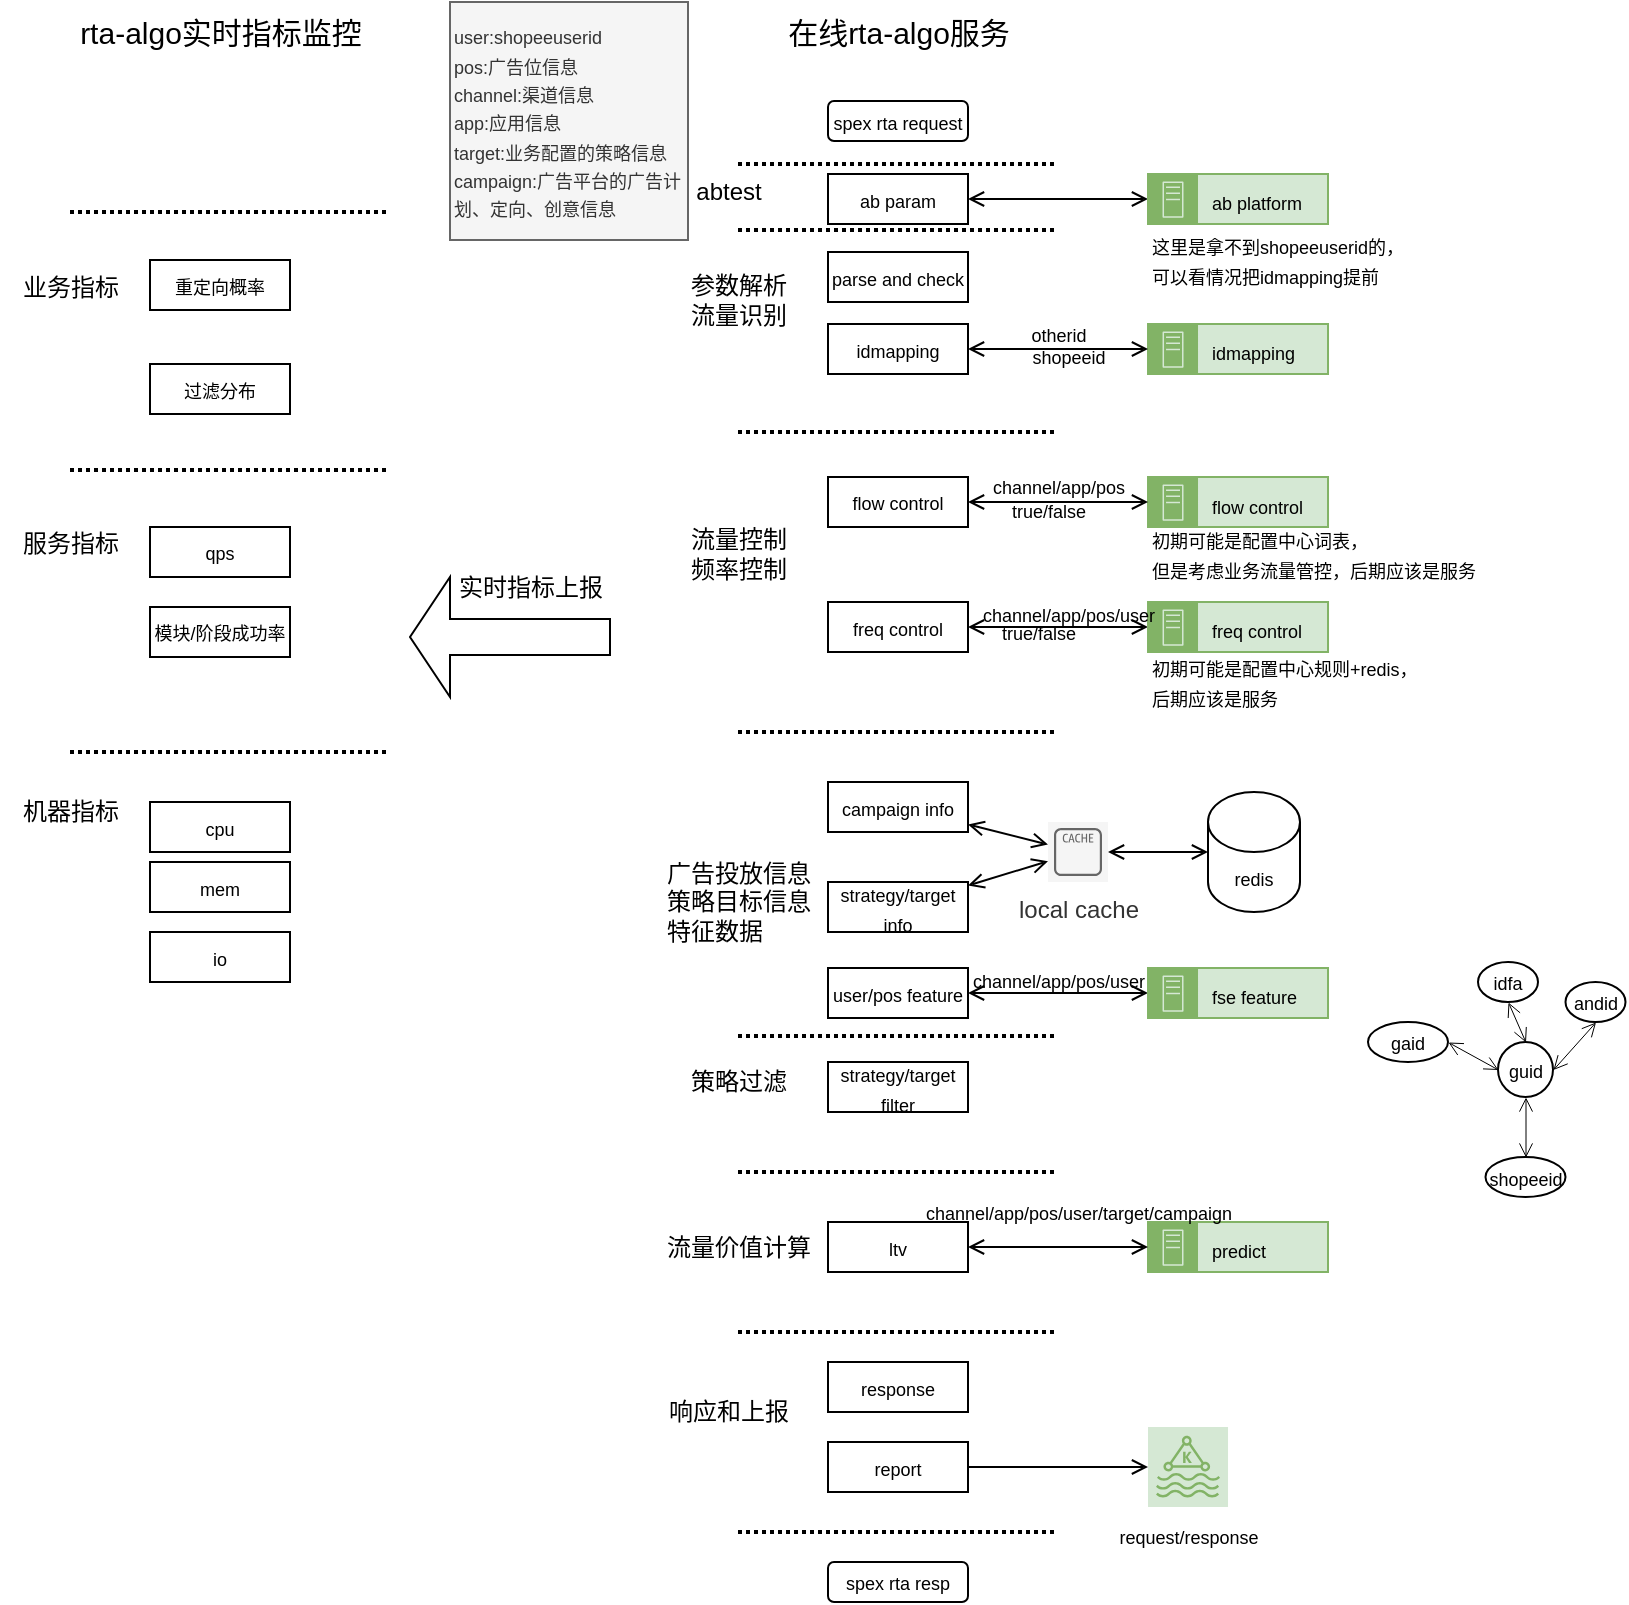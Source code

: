 <mxfile version="23.1.6" type="github">
  <diagram name="第 1 页" id="nAncEn3cn5dL7b8fd57-">
    <mxGraphModel dx="1544" dy="465" grid="1" gridSize="10" guides="1" tooltips="1" connect="1" arrows="1" fold="1" page="1" pageScale="1" pageWidth="827" pageHeight="1169" math="0" shadow="0">
      <root>
        <mxCell id="0" />
        <mxCell id="1" parent="0" />
        <mxCell id="hwtWaQBpe-JL-oWfqUzf-78" value="&lt;font style=&quot;font-size: 15px;&quot;&gt;rta-algo实时指标监控&lt;/font&gt;" style="text;html=1;align=center;verticalAlign=middle;resizable=0;points=[];autosize=1;strokeColor=none;fillColor=none;" vertex="1" parent="1">
          <mxGeometry x="25" y="20" width="160" height="30" as="geometry" />
        </mxCell>
        <mxCell id="hwtWaQBpe-JL-oWfqUzf-1" value="&lt;font style=&quot;font-size: 9px;&quot;&gt;spex rta request&lt;/font&gt;" style="rounded=1;whiteSpace=wrap;html=1;" vertex="1" parent="1">
          <mxGeometry x="409" y="69.5" width="70" height="20" as="geometry" />
        </mxCell>
        <mxCell id="hwtWaQBpe-JL-oWfqUzf-4" value="" style="line;strokeWidth=2;html=1;dashed=1;dashPattern=1 1;" vertex="1" parent="1">
          <mxGeometry x="364" y="129" width="160" height="10" as="geometry" />
        </mxCell>
        <mxCell id="hwtWaQBpe-JL-oWfqUzf-5" value="&lt;font style=&quot;font-size: 9px;&quot;&gt;parse and check&lt;/font&gt;" style="rounded=0;whiteSpace=wrap;html=1;" vertex="1" parent="1">
          <mxGeometry x="409" y="145" width="70" height="25" as="geometry" />
        </mxCell>
        <mxCell id="hwtWaQBpe-JL-oWfqUzf-6" value="参数解析&lt;br&gt;流量识别" style="text;html=1;align=center;verticalAlign=middle;resizable=0;points=[];autosize=1;strokeColor=none;fillColor=none;" vertex="1" parent="1">
          <mxGeometry x="329" y="149" width="70" height="40" as="geometry" />
        </mxCell>
        <mxCell id="hwtWaQBpe-JL-oWfqUzf-7" value="&lt;font style=&quot;font-size: 9px;&quot;&gt;idmapping&lt;/font&gt;" style="rounded=0;whiteSpace=wrap;html=1;" vertex="1" parent="1">
          <mxGeometry x="409" y="181" width="70" height="25" as="geometry" />
        </mxCell>
        <mxCell id="hwtWaQBpe-JL-oWfqUzf-19" value="" style="group" vertex="1" connectable="0" parent="1">
          <mxGeometry x="679" y="500" width="128.75" height="117.5" as="geometry" />
        </mxCell>
        <mxCell id="hwtWaQBpe-JL-oWfqUzf-8" value="&lt;font style=&quot;font-size: 9px;&quot;&gt;guid&lt;/font&gt;" style="ellipse;whiteSpace=wrap;html=1;aspect=fixed;" vertex="1" parent="hwtWaQBpe-JL-oWfqUzf-19">
          <mxGeometry x="65" y="40" width="27.5" height="27.5" as="geometry" />
        </mxCell>
        <mxCell id="hwtWaQBpe-JL-oWfqUzf-15" style="rounded=0;orthogonalLoop=1;jettySize=auto;html=1;exitX=0.5;exitY=1;exitDx=0;exitDy=0;entryX=0.5;entryY=0;entryDx=0;entryDy=0;startArrow=open;startFill=0;endArrow=open;endFill=0;strokeWidth=0.5;" edge="1" parent="hwtWaQBpe-JL-oWfqUzf-19" source="hwtWaQBpe-JL-oWfqUzf-9" target="hwtWaQBpe-JL-oWfqUzf-8">
          <mxGeometry relative="1" as="geometry" />
        </mxCell>
        <mxCell id="hwtWaQBpe-JL-oWfqUzf-9" value="&lt;font style=&quot;font-size: 9px;&quot;&gt;idfa&lt;/font&gt;" style="ellipse;whiteSpace=wrap;html=1;" vertex="1" parent="hwtWaQBpe-JL-oWfqUzf-19">
          <mxGeometry x="55" width="30" height="20" as="geometry" />
        </mxCell>
        <mxCell id="hwtWaQBpe-JL-oWfqUzf-14" style="rounded=0;orthogonalLoop=1;jettySize=auto;html=1;exitX=1;exitY=0.5;exitDx=0;exitDy=0;entryX=0;entryY=0.5;entryDx=0;entryDy=0;startArrow=open;startFill=0;endArrow=open;endFill=0;strokeWidth=0.5;" edge="1" parent="hwtWaQBpe-JL-oWfqUzf-19" source="hwtWaQBpe-JL-oWfqUzf-10" target="hwtWaQBpe-JL-oWfqUzf-8">
          <mxGeometry relative="1" as="geometry" />
        </mxCell>
        <mxCell id="hwtWaQBpe-JL-oWfqUzf-10" value="&lt;font style=&quot;font-size: 9px;&quot;&gt;gaid&lt;/font&gt;" style="ellipse;whiteSpace=wrap;html=1;" vertex="1" parent="hwtWaQBpe-JL-oWfqUzf-19">
          <mxGeometry y="30" width="40" height="20" as="geometry" />
        </mxCell>
        <mxCell id="hwtWaQBpe-JL-oWfqUzf-16" style="rounded=0;orthogonalLoop=1;jettySize=auto;html=1;exitX=0.5;exitY=1;exitDx=0;exitDy=0;entryX=1;entryY=0.5;entryDx=0;entryDy=0;startArrow=open;startFill=0;endArrow=open;endFill=0;strokeWidth=0.5;" edge="1" parent="hwtWaQBpe-JL-oWfqUzf-19" source="hwtWaQBpe-JL-oWfqUzf-12" target="hwtWaQBpe-JL-oWfqUzf-8">
          <mxGeometry relative="1" as="geometry" />
        </mxCell>
        <mxCell id="hwtWaQBpe-JL-oWfqUzf-12" value="&lt;font style=&quot;font-size: 9px;&quot;&gt;andid&lt;/font&gt;" style="ellipse;whiteSpace=wrap;html=1;" vertex="1" parent="hwtWaQBpe-JL-oWfqUzf-19">
          <mxGeometry x="98.75" y="10" width="30" height="20" as="geometry" />
        </mxCell>
        <mxCell id="hwtWaQBpe-JL-oWfqUzf-13" value="&lt;font style=&quot;font-size: 9px;&quot;&gt;shopeeid&lt;/font&gt;" style="ellipse;whiteSpace=wrap;html=1;" vertex="1" parent="hwtWaQBpe-JL-oWfqUzf-19">
          <mxGeometry x="58.75" y="97.5" width="40" height="20" as="geometry" />
        </mxCell>
        <mxCell id="hwtWaQBpe-JL-oWfqUzf-18" style="edgeStyle=orthogonalEdgeStyle;rounded=0;orthogonalLoop=1;jettySize=auto;html=1;exitX=0.5;exitY=1;exitDx=0;exitDy=0;entryX=0.5;entryY=0;entryDx=0;entryDy=0;startArrow=open;startFill=0;endArrow=open;endFill=0;strokeWidth=0.5;" edge="1" parent="hwtWaQBpe-JL-oWfqUzf-19" source="hwtWaQBpe-JL-oWfqUzf-8" target="hwtWaQBpe-JL-oWfqUzf-13">
          <mxGeometry relative="1" as="geometry" />
        </mxCell>
        <mxCell id="hwtWaQBpe-JL-oWfqUzf-20" value="&lt;font style=&quot;font-size: 9px;&quot;&gt;idmapping&lt;/font&gt;" style="points=[[0,0],[0.25,0],[0.5,0],[0.75,0],[1,0],[1,0.25],[1,0.5],[1,0.75],[1,1],[0.75,1],[0.5,1],[0.25,1],[0,1],[0,0.75],[0,0.5],[0,0.25]];outlineConnect=0;html=1;whiteSpace=wrap;fontSize=12;fontStyle=0;container=1;pointerEvents=0;collapsible=0;recursiveResize=0;shape=mxgraph.aws4.group;grIcon=mxgraph.aws4.group_on_premise;strokeColor=#82b366;fillColor=#d5e8d4;verticalAlign=top;align=left;spacingLeft=30;dashed=0;" vertex="1" parent="1">
          <mxGeometry x="569.01" y="181" width="90" height="25" as="geometry" />
        </mxCell>
        <mxCell id="hwtWaQBpe-JL-oWfqUzf-21" style="edgeStyle=orthogonalEdgeStyle;rounded=0;orthogonalLoop=1;jettySize=auto;html=1;exitX=1;exitY=0.5;exitDx=0;exitDy=0;entryX=0;entryY=0.5;entryDx=0;entryDy=0;startArrow=open;startFill=0;endArrow=open;endFill=0;" edge="1" parent="1" source="hwtWaQBpe-JL-oWfqUzf-7" target="hwtWaQBpe-JL-oWfqUzf-20">
          <mxGeometry relative="1" as="geometry" />
        </mxCell>
        <mxCell id="hwtWaQBpe-JL-oWfqUzf-23" value="&lt;font style=&quot;font-size: 9px;&quot;&gt;otherid&lt;/font&gt;" style="text;html=1;align=center;verticalAlign=middle;resizable=0;points=[];autosize=1;strokeColor=none;fillColor=none;" vertex="1" parent="1">
          <mxGeometry x="499" y="171" width="50" height="30" as="geometry" />
        </mxCell>
        <mxCell id="hwtWaQBpe-JL-oWfqUzf-24" value="&lt;font style=&quot;font-size: 9px;&quot;&gt;shopeeid&lt;/font&gt;" style="text;html=1;align=center;verticalAlign=middle;resizable=0;points=[];autosize=1;strokeColor=none;fillColor=none;" vertex="1" parent="1">
          <mxGeometry x="499" y="182" width="60" height="30" as="geometry" />
        </mxCell>
        <mxCell id="hwtWaQBpe-JL-oWfqUzf-25" value="" style="line;strokeWidth=2;html=1;dashed=1;dashPattern=1 1;" vertex="1" parent="1">
          <mxGeometry x="364" y="230" width="160" height="10" as="geometry" />
        </mxCell>
        <mxCell id="hwtWaQBpe-JL-oWfqUzf-26" value="&lt;div&gt;&lt;font style=&quot;font-size: 9px;&quot;&gt;flow control&lt;/font&gt;&lt;/div&gt;" style="rounded=0;whiteSpace=wrap;html=1;" vertex="1" parent="1">
          <mxGeometry x="409" y="257.5" width="70" height="25" as="geometry" />
        </mxCell>
        <mxCell id="hwtWaQBpe-JL-oWfqUzf-27" value="流量控制&lt;br&gt;频率控制" style="text;html=1;align=center;verticalAlign=middle;resizable=0;points=[];autosize=1;strokeColor=none;fillColor=none;" vertex="1" parent="1">
          <mxGeometry x="329" y="276" width="70" height="40" as="geometry" />
        </mxCell>
        <mxCell id="hwtWaQBpe-JL-oWfqUzf-28" value="&lt;font style=&quot;font-size: 9px;&quot;&gt;flow control&lt;/font&gt;" style="points=[[0,0],[0.25,0],[0.5,0],[0.75,0],[1,0],[1,0.25],[1,0.5],[1,0.75],[1,1],[0.75,1],[0.5,1],[0.25,1],[0,1],[0,0.75],[0,0.5],[0,0.25]];outlineConnect=0;html=1;whiteSpace=wrap;fontSize=12;fontStyle=0;container=1;pointerEvents=0;collapsible=0;recursiveResize=0;shape=mxgraph.aws4.group;grIcon=mxgraph.aws4.group_on_premise;strokeColor=#82b366;fillColor=#d5e8d4;verticalAlign=top;align=left;spacingLeft=30;dashed=0;" vertex="1" parent="1">
          <mxGeometry x="569.01" y="257.5" width="90" height="25" as="geometry" />
        </mxCell>
        <mxCell id="hwtWaQBpe-JL-oWfqUzf-29" style="edgeStyle=orthogonalEdgeStyle;rounded=0;orthogonalLoop=1;jettySize=auto;html=1;exitX=1;exitY=0.5;exitDx=0;exitDy=0;entryX=0;entryY=0.5;entryDx=0;entryDy=0;startArrow=open;startFill=0;endArrow=open;endFill=0;" edge="1" parent="1" source="hwtWaQBpe-JL-oWfqUzf-26" target="hwtWaQBpe-JL-oWfqUzf-28">
          <mxGeometry relative="1" as="geometry" />
        </mxCell>
        <mxCell id="hwtWaQBpe-JL-oWfqUzf-30" value="&lt;font style=&quot;font-size: 9px;&quot;&gt;true/false&lt;/font&gt;" style="text;html=1;align=center;verticalAlign=middle;resizable=0;points=[];autosize=1;strokeColor=none;fillColor=none;" vertex="1" parent="1">
          <mxGeometry x="489" y="259" width="60" height="30" as="geometry" />
        </mxCell>
        <mxCell id="hwtWaQBpe-JL-oWfqUzf-32" value="&lt;font style=&quot;font-size: 9px;&quot;&gt;channel/app/pos&lt;/font&gt;" style="text;html=1;align=center;verticalAlign=middle;resizable=0;points=[];autosize=1;strokeColor=none;fillColor=none;" vertex="1" parent="1">
          <mxGeometry x="479" y="247" width="90" height="30" as="geometry" />
        </mxCell>
        <mxCell id="hwtWaQBpe-JL-oWfqUzf-36" style="edgeStyle=orthogonalEdgeStyle;rounded=0;orthogonalLoop=1;jettySize=auto;html=1;exitX=1;exitY=0.5;exitDx=0;exitDy=0;startArrow=open;startFill=0;endArrow=open;endFill=0;" edge="1" parent="1" source="hwtWaQBpe-JL-oWfqUzf-33">
          <mxGeometry relative="1" as="geometry">
            <mxPoint x="569" y="332.5" as="targetPoint" />
          </mxGeometry>
        </mxCell>
        <mxCell id="hwtWaQBpe-JL-oWfqUzf-33" value="&lt;div&gt;&lt;font style=&quot;font-size: 9px;&quot;&gt;freq control&lt;/font&gt;&lt;/div&gt;" style="rounded=0;whiteSpace=wrap;html=1;" vertex="1" parent="1">
          <mxGeometry x="409" y="320" width="70" height="25" as="geometry" />
        </mxCell>
        <mxCell id="hwtWaQBpe-JL-oWfqUzf-34" value="&lt;font style=&quot;font-size: 9px;&quot;&gt;初期可能是配置中心词表，&lt;br&gt;但是考虑业务流量管控，后期应该是服务&lt;/font&gt;" style="text;html=1;align=left;verticalAlign=middle;resizable=0;points=[];autosize=1;strokeColor=none;fillColor=none;" vertex="1" parent="1">
          <mxGeometry x="569.01" y="276" width="190" height="40" as="geometry" />
        </mxCell>
        <mxCell id="hwtWaQBpe-JL-oWfqUzf-35" value="&lt;font style=&quot;font-size: 9px;&quot;&gt;freq control&lt;/font&gt;" style="points=[[0,0],[0.25,0],[0.5,0],[0.75,0],[1,0],[1,0.25],[1,0.5],[1,0.75],[1,1],[0.75,1],[0.5,1],[0.25,1],[0,1],[0,0.75],[0,0.5],[0,0.25]];outlineConnect=0;html=1;whiteSpace=wrap;fontSize=12;fontStyle=0;container=1;pointerEvents=0;collapsible=0;recursiveResize=0;shape=mxgraph.aws4.group;grIcon=mxgraph.aws4.group_on_premise;strokeColor=#82b366;fillColor=#d5e8d4;verticalAlign=top;align=left;spacingLeft=30;dashed=0;" vertex="1" parent="1">
          <mxGeometry x="569.01" y="320" width="90" height="25" as="geometry" />
        </mxCell>
        <mxCell id="hwtWaQBpe-JL-oWfqUzf-37" value="&lt;font style=&quot;font-size: 9px;&quot;&gt;channel/app/pos/user&lt;/font&gt;" style="text;html=1;align=center;verticalAlign=middle;resizable=0;points=[];autosize=1;strokeColor=none;fillColor=none;" vertex="1" parent="1">
          <mxGeometry x="474" y="311" width="110" height="30" as="geometry" />
        </mxCell>
        <mxCell id="hwtWaQBpe-JL-oWfqUzf-38" value="&lt;font style=&quot;font-size: 9px;&quot;&gt;true/false&lt;/font&gt;" style="text;html=1;align=center;verticalAlign=middle;resizable=0;points=[];autosize=1;strokeColor=none;fillColor=none;" vertex="1" parent="1">
          <mxGeometry x="484" y="320" width="60" height="30" as="geometry" />
        </mxCell>
        <mxCell id="hwtWaQBpe-JL-oWfqUzf-39" value="&lt;font style=&quot;font-size: 9px;&quot;&gt;初期可能是配置中心规则+redis，&lt;br&gt;&lt;/font&gt;&lt;font style=&quot;font-size: 9px;&quot;&gt;后期应该是服务&lt;/font&gt;" style="text;html=1;align=left;verticalAlign=middle;resizable=0;points=[];autosize=1;strokeColor=none;fillColor=none;" vertex="1" parent="1">
          <mxGeometry x="569.01" y="340" width="160" height="40" as="geometry" />
        </mxCell>
        <mxCell id="hwtWaQBpe-JL-oWfqUzf-40" value="" style="line;strokeWidth=2;html=1;dashed=1;dashPattern=1 1;" vertex="1" parent="1">
          <mxGeometry x="364" y="380" width="160" height="10" as="geometry" />
        </mxCell>
        <mxCell id="hwtWaQBpe-JL-oWfqUzf-41" value="&lt;div&gt;&lt;font style=&quot;font-size: 9px;&quot;&gt;campaign info&lt;/font&gt;&lt;/div&gt;" style="rounded=0;whiteSpace=wrap;html=1;" vertex="1" parent="1">
          <mxGeometry x="409" y="410" width="70" height="25" as="geometry" />
        </mxCell>
        <mxCell id="hwtWaQBpe-JL-oWfqUzf-42" value="&lt;div&gt;&lt;font style=&quot;font-size: 9px;&quot;&gt;strategy/target info&lt;/font&gt;&lt;/div&gt;" style="rounded=0;whiteSpace=wrap;html=1;" vertex="1" parent="1">
          <mxGeometry x="409" y="460" width="70" height="25" as="geometry" />
        </mxCell>
        <mxCell id="hwtWaQBpe-JL-oWfqUzf-45" value="local cache" style="sketch=0;outlineConnect=0;strokeColor=#666666;fillColor=#f5f5f5;dashed=0;verticalLabelPosition=bottom;verticalAlign=top;align=center;html=1;fontSize=12;fontStyle=0;aspect=fixed;shape=mxgraph.aws4.resourceIcon;resIcon=mxgraph.aws4.cache_node;fontColor=#333333;" vertex="1" parent="1">
          <mxGeometry x="519" y="430" width="30" height="30" as="geometry" />
        </mxCell>
        <mxCell id="hwtWaQBpe-JL-oWfqUzf-48" style="rounded=0;orthogonalLoop=1;jettySize=auto;html=1;startArrow=open;startFill=0;endArrow=open;endFill=0;" edge="1" parent="1" source="hwtWaQBpe-JL-oWfqUzf-41" target="hwtWaQBpe-JL-oWfqUzf-45">
          <mxGeometry relative="1" as="geometry" />
        </mxCell>
        <mxCell id="hwtWaQBpe-JL-oWfqUzf-49" style="rounded=0;orthogonalLoop=1;jettySize=auto;html=1;startArrow=open;startFill=0;endArrow=open;endFill=0;" edge="1" parent="1" source="hwtWaQBpe-JL-oWfqUzf-42" target="hwtWaQBpe-JL-oWfqUzf-45">
          <mxGeometry relative="1" as="geometry" />
        </mxCell>
        <mxCell id="hwtWaQBpe-JL-oWfqUzf-46" value="&lt;font style=&quot;font-size: 9px;&quot;&gt;redis&lt;/font&gt;" style="shape=cylinder3;whiteSpace=wrap;html=1;boundedLbl=1;backgroundOutline=1;size=15;" vertex="1" parent="1">
          <mxGeometry x="599" y="415" width="46" height="60" as="geometry" />
        </mxCell>
        <mxCell id="hwtWaQBpe-JL-oWfqUzf-47" style="edgeStyle=orthogonalEdgeStyle;rounded=0;orthogonalLoop=1;jettySize=auto;html=1;entryX=0;entryY=0.5;entryDx=0;entryDy=0;entryPerimeter=0;startArrow=open;startFill=0;endArrow=open;endFill=0;" edge="1" parent="1" source="hwtWaQBpe-JL-oWfqUzf-45" target="hwtWaQBpe-JL-oWfqUzf-46">
          <mxGeometry relative="1" as="geometry" />
        </mxCell>
        <mxCell id="hwtWaQBpe-JL-oWfqUzf-50" value="广告投放信息&lt;br&gt;策略目标信息&lt;br&gt;&lt;div style=&quot;text-align: left;&quot;&gt;&lt;span style=&quot;background-color: initial;&quot;&gt;特征数据&lt;/span&gt;&lt;/div&gt;" style="text;html=1;align=center;verticalAlign=middle;resizable=0;points=[];autosize=1;strokeColor=none;fillColor=none;" vertex="1" parent="1">
          <mxGeometry x="314" y="440" width="100" height="60" as="geometry" />
        </mxCell>
        <mxCell id="hwtWaQBpe-JL-oWfqUzf-52" value="" style="line;strokeWidth=2;html=1;dashed=1;dashPattern=1 1;" vertex="1" parent="1">
          <mxGeometry x="364" y="532" width="160" height="10" as="geometry" />
        </mxCell>
        <mxCell id="hwtWaQBpe-JL-oWfqUzf-53" value="&lt;div&gt;&lt;font style=&quot;font-size: 9px;&quot;&gt;strategy/target filter&lt;/font&gt;&lt;/div&gt;" style="rounded=0;whiteSpace=wrap;html=1;" vertex="1" parent="1">
          <mxGeometry x="409" y="550" width="70" height="25" as="geometry" />
        </mxCell>
        <mxCell id="hwtWaQBpe-JL-oWfqUzf-56" style="edgeStyle=orthogonalEdgeStyle;rounded=0;orthogonalLoop=1;jettySize=auto;html=1;startArrow=open;startFill=0;endArrow=open;endFill=0;" edge="1" parent="1" source="hwtWaQBpe-JL-oWfqUzf-54">
          <mxGeometry relative="1" as="geometry">
            <mxPoint x="569" y="515.5" as="targetPoint" />
          </mxGeometry>
        </mxCell>
        <mxCell id="hwtWaQBpe-JL-oWfqUzf-54" value="&lt;font style=&quot;font-size: 9px;&quot;&gt;user/pos feature&lt;/font&gt;" style="rounded=0;whiteSpace=wrap;html=1;" vertex="1" parent="1">
          <mxGeometry x="409" y="503" width="70" height="25" as="geometry" />
        </mxCell>
        <mxCell id="hwtWaQBpe-JL-oWfqUzf-55" value="&lt;font style=&quot;font-size: 9px;&quot;&gt;fse feature&lt;/font&gt;" style="points=[[0,0],[0.25,0],[0.5,0],[0.75,0],[1,0],[1,0.25],[1,0.5],[1,0.75],[1,1],[0.75,1],[0.5,1],[0.25,1],[0,1],[0,0.75],[0,0.5],[0,0.25]];outlineConnect=0;html=1;whiteSpace=wrap;fontSize=12;fontStyle=0;container=1;pointerEvents=0;collapsible=0;recursiveResize=0;shape=mxgraph.aws4.group;grIcon=mxgraph.aws4.group_on_premise;strokeColor=#82b366;fillColor=#d5e8d4;verticalAlign=top;align=left;spacingLeft=30;dashed=0;" vertex="1" parent="1">
          <mxGeometry x="569.01" y="503" width="90" height="25" as="geometry" />
        </mxCell>
        <mxCell id="hwtWaQBpe-JL-oWfqUzf-57" value="&lt;font style=&quot;font-size: 9px;&quot;&gt;channel/app/pos/user&lt;/font&gt;" style="text;html=1;align=center;verticalAlign=middle;resizable=0;points=[];autosize=1;strokeColor=none;fillColor=none;" vertex="1" parent="1">
          <mxGeometry x="469" y="494" width="110" height="30" as="geometry" />
        </mxCell>
        <mxCell id="hwtWaQBpe-JL-oWfqUzf-58" value="" style="line;strokeWidth=2;html=1;dashed=1;dashPattern=1 1;" vertex="1" parent="1">
          <mxGeometry x="364" y="600" width="160" height="10" as="geometry" />
        </mxCell>
        <mxCell id="hwtWaQBpe-JL-oWfqUzf-59" value="策略过滤" style="text;html=1;align=center;verticalAlign=middle;resizable=0;points=[];autosize=1;strokeColor=none;fillColor=none;" vertex="1" parent="1">
          <mxGeometry x="329" y="545" width="70" height="30" as="geometry" />
        </mxCell>
        <mxCell id="hwtWaQBpe-JL-oWfqUzf-60" value="&lt;font style=&quot;font-size: 9px;&quot;&gt;ltv&lt;/font&gt;" style="rounded=0;whiteSpace=wrap;html=1;" vertex="1" parent="1">
          <mxGeometry x="409" y="630" width="70" height="25" as="geometry" />
        </mxCell>
        <mxCell id="hwtWaQBpe-JL-oWfqUzf-61" value="流量价值计算" style="text;html=1;align=center;verticalAlign=middle;resizable=0;points=[];autosize=1;strokeColor=none;fillColor=none;" vertex="1" parent="1">
          <mxGeometry x="314" y="627.5" width="100" height="30" as="geometry" />
        </mxCell>
        <mxCell id="hwtWaQBpe-JL-oWfqUzf-62" value="&lt;font style=&quot;font-size: 9px;&quot;&gt;predict&lt;/font&gt;" style="points=[[0,0],[0.25,0],[0.5,0],[0.75,0],[1,0],[1,0.25],[1,0.5],[1,0.75],[1,1],[0.75,1],[0.5,1],[0.25,1],[0,1],[0,0.75],[0,0.5],[0,0.25]];outlineConnect=0;html=1;whiteSpace=wrap;fontSize=12;fontStyle=0;container=1;pointerEvents=0;collapsible=0;recursiveResize=0;shape=mxgraph.aws4.group;grIcon=mxgraph.aws4.group_on_premise;strokeColor=#82b366;fillColor=#d5e8d4;verticalAlign=top;align=left;spacingLeft=30;dashed=0;" vertex="1" parent="1">
          <mxGeometry x="569" y="630" width="90" height="25" as="geometry" />
        </mxCell>
        <mxCell id="hwtWaQBpe-JL-oWfqUzf-63" style="edgeStyle=orthogonalEdgeStyle;rounded=0;orthogonalLoop=1;jettySize=auto;html=1;entryX=0;entryY=0.5;entryDx=0;entryDy=0;startArrow=open;startFill=0;endArrow=open;endFill=0;" edge="1" parent="1" source="hwtWaQBpe-JL-oWfqUzf-60" target="hwtWaQBpe-JL-oWfqUzf-62">
          <mxGeometry relative="1" as="geometry" />
        </mxCell>
        <mxCell id="hwtWaQBpe-JL-oWfqUzf-64" value="&lt;font style=&quot;font-size: 9px;&quot;&gt;channel/app/pos/user/target/campaign&lt;/font&gt;" style="text;html=1;align=center;verticalAlign=middle;resizable=0;points=[];autosize=1;strokeColor=none;fillColor=none;" vertex="1" parent="1">
          <mxGeometry x="444" y="610" width="180" height="30" as="geometry" />
        </mxCell>
        <mxCell id="hwtWaQBpe-JL-oWfqUzf-65" value="&lt;font style=&quot;font-size: 9px;&quot;&gt;user:shopeeuserid&lt;br&gt;pos:广告位信息&lt;br&gt;channel:渠道信息&lt;br&gt;app:应用信息&lt;br&gt;target:业务配置的策略信息&lt;br&gt;campaign:广告平台的广告计划、定向、创意信息&lt;br&gt;&lt;/font&gt;" style="whiteSpace=wrap;html=1;aspect=fixed;fillColor=#f5f5f5;fontColor=#333333;strokeColor=#666666;align=left;" vertex="1" parent="1">
          <mxGeometry x="220" y="20" width="119" height="119" as="geometry" />
        </mxCell>
        <mxCell id="hwtWaQBpe-JL-oWfqUzf-66" value="" style="line;strokeWidth=2;html=1;dashed=1;dashPattern=1 1;" vertex="1" parent="1">
          <mxGeometry x="364" y="680" width="160" height="10" as="geometry" />
        </mxCell>
        <mxCell id="hwtWaQBpe-JL-oWfqUzf-67" value="&lt;font style=&quot;font-size: 9px;&quot;&gt;response&lt;/font&gt;" style="rounded=0;whiteSpace=wrap;html=1;" vertex="1" parent="1">
          <mxGeometry x="409" y="700" width="70" height="25" as="geometry" />
        </mxCell>
        <mxCell id="hwtWaQBpe-JL-oWfqUzf-68" value="&lt;font style=&quot;font-size: 9px;&quot;&gt;report&lt;/font&gt;" style="rounded=0;whiteSpace=wrap;html=1;" vertex="1" parent="1">
          <mxGeometry x="409" y="740" width="70" height="25" as="geometry" />
        </mxCell>
        <mxCell id="hwtWaQBpe-JL-oWfqUzf-69" value="响应和上报" style="text;html=1;align=center;verticalAlign=middle;resizable=0;points=[];autosize=1;strokeColor=none;fillColor=none;" vertex="1" parent="1">
          <mxGeometry x="319" y="710" width="80" height="30" as="geometry" />
        </mxCell>
        <mxCell id="hwtWaQBpe-JL-oWfqUzf-70" value="" style="line;strokeWidth=2;html=1;dashed=1;dashPattern=1 1;" vertex="1" parent="1">
          <mxGeometry x="364" y="780" width="160" height="10" as="geometry" />
        </mxCell>
        <mxCell id="hwtWaQBpe-JL-oWfqUzf-71" value="&lt;font style=&quot;font-size: 9px;&quot;&gt;spex rta resp&lt;/font&gt;" style="rounded=1;whiteSpace=wrap;html=1;" vertex="1" parent="1">
          <mxGeometry x="409" y="800" width="70" height="20" as="geometry" />
        </mxCell>
        <mxCell id="hwtWaQBpe-JL-oWfqUzf-72" value="&lt;font style=&quot;font-size: 9px;&quot;&gt;request/response&lt;/font&gt;" style="sketch=0;points=[[0,0,0],[0.25,0,0],[0.5,0,0],[0.75,0,0],[1,0,0],[0,1,0],[0.25,1,0],[0.5,1,0],[0.75,1,0],[1,1,0],[0,0.25,0],[0,0.5,0],[0,0.75,0],[1,0.25,0],[1,0.5,0],[1,0.75,0]];outlineConnect=0;fillColor=#d5e8d4;strokeColor=#82b366;dashed=0;verticalLabelPosition=bottom;verticalAlign=top;align=center;html=1;fontSize=12;fontStyle=0;aspect=fixed;shape=mxgraph.aws4.resourceIcon;resIcon=mxgraph.aws4.managed_streaming_for_kafka;" vertex="1" parent="1">
          <mxGeometry x="569.01" y="732.5" width="40" height="40" as="geometry" />
        </mxCell>
        <mxCell id="hwtWaQBpe-JL-oWfqUzf-73" style="edgeStyle=orthogonalEdgeStyle;rounded=0;orthogonalLoop=1;jettySize=auto;html=1;entryX=0;entryY=0.5;entryDx=0;entryDy=0;entryPerimeter=0;endArrow=open;endFill=0;" edge="1" parent="1" source="hwtWaQBpe-JL-oWfqUzf-68" target="hwtWaQBpe-JL-oWfqUzf-72">
          <mxGeometry relative="1" as="geometry" />
        </mxCell>
        <mxCell id="hwtWaQBpe-JL-oWfqUzf-74" value="&lt;font style=&quot;font-size: 15px;&quot;&gt;在线rta-algo服务&lt;/font&gt;" style="text;html=1;align=center;verticalAlign=middle;resizable=0;points=[];autosize=1;strokeColor=none;fillColor=none;" vertex="1" parent="1">
          <mxGeometry x="379" y="20" width="130" height="30" as="geometry" />
        </mxCell>
        <mxCell id="hwtWaQBpe-JL-oWfqUzf-76" value="" style="shape=singleArrow;direction=west;whiteSpace=wrap;html=1;" vertex="1" parent="1">
          <mxGeometry x="200" y="307.5" width="100" height="60" as="geometry" />
        </mxCell>
        <mxCell id="hwtWaQBpe-JL-oWfqUzf-77" value="实时指标上报" style="text;html=1;align=center;verticalAlign=middle;resizable=0;points=[];autosize=1;strokeColor=none;fillColor=none;" vertex="1" parent="1">
          <mxGeometry x="210" y="297.5" width="100" height="30" as="geometry" />
        </mxCell>
        <mxCell id="hwtWaQBpe-JL-oWfqUzf-147" value="" style="line;strokeWidth=2;html=1;dashed=1;dashPattern=1 1;" vertex="1" parent="1">
          <mxGeometry x="30" y="120" width="160" height="10" as="geometry" />
        </mxCell>
        <mxCell id="hwtWaQBpe-JL-oWfqUzf-148" value="业务指标" style="text;html=1;align=center;verticalAlign=middle;resizable=0;points=[];autosize=1;strokeColor=none;fillColor=none;" vertex="1" parent="1">
          <mxGeometry x="-5" y="148" width="70" height="30" as="geometry" />
        </mxCell>
        <mxCell id="hwtWaQBpe-JL-oWfqUzf-149" value="" style="line;strokeWidth=2;html=1;dashed=1;dashPattern=1 1;" vertex="1" parent="1">
          <mxGeometry x="30" y="249" width="160" height="10" as="geometry" />
        </mxCell>
        <mxCell id="hwtWaQBpe-JL-oWfqUzf-150" value="服务指标" style="text;html=1;align=center;verticalAlign=middle;resizable=0;points=[];autosize=1;strokeColor=none;fillColor=none;" vertex="1" parent="1">
          <mxGeometry x="-5" y="276" width="70" height="30" as="geometry" />
        </mxCell>
        <mxCell id="hwtWaQBpe-JL-oWfqUzf-151" value="" style="line;strokeWidth=2;html=1;dashed=1;dashPattern=1 1;" vertex="1" parent="1">
          <mxGeometry x="30" y="390" width="160" height="10" as="geometry" />
        </mxCell>
        <mxCell id="hwtWaQBpe-JL-oWfqUzf-153" value="机器指标" style="text;html=1;align=center;verticalAlign=middle;resizable=0;points=[];autosize=1;strokeColor=none;fillColor=none;" vertex="1" parent="1">
          <mxGeometry x="-5" y="410" width="70" height="30" as="geometry" />
        </mxCell>
        <mxCell id="hwtWaQBpe-JL-oWfqUzf-155" value="&lt;font style=&quot;font-size: 9px;&quot;&gt;重定向概率&lt;/font&gt;" style="rounded=0;whiteSpace=wrap;html=1;" vertex="1" parent="1">
          <mxGeometry x="70" y="149" width="70" height="25" as="geometry" />
        </mxCell>
        <mxCell id="hwtWaQBpe-JL-oWfqUzf-157" value="&lt;font style=&quot;font-size: 9px;&quot;&gt;过滤分布&lt;/font&gt;" style="rounded=0;whiteSpace=wrap;html=1;" vertex="1" parent="1">
          <mxGeometry x="70" y="201" width="70" height="25" as="geometry" />
        </mxCell>
        <mxCell id="hwtWaQBpe-JL-oWfqUzf-158" value="&lt;font style=&quot;font-size: 9px;&quot;&gt;qps&lt;/font&gt;" style="rounded=0;whiteSpace=wrap;html=1;" vertex="1" parent="1">
          <mxGeometry x="70" y="282.5" width="70" height="25" as="geometry" />
        </mxCell>
        <mxCell id="hwtWaQBpe-JL-oWfqUzf-159" value="&lt;font style=&quot;font-size: 9px;&quot;&gt;模块/阶段成功率&lt;/font&gt;" style="rounded=0;whiteSpace=wrap;html=1;" vertex="1" parent="1">
          <mxGeometry x="70" y="322.5" width="70" height="25" as="geometry" />
        </mxCell>
        <mxCell id="hwtWaQBpe-JL-oWfqUzf-160" value="&lt;font style=&quot;font-size: 9px;&quot;&gt;cpu&lt;/font&gt;" style="rounded=0;whiteSpace=wrap;html=1;" vertex="1" parent="1">
          <mxGeometry x="70" y="420" width="70" height="25" as="geometry" />
        </mxCell>
        <mxCell id="hwtWaQBpe-JL-oWfqUzf-161" value="&lt;font style=&quot;font-size: 9px;&quot;&gt;mem&lt;/font&gt;" style="rounded=0;whiteSpace=wrap;html=1;" vertex="1" parent="1">
          <mxGeometry x="70" y="450" width="70" height="25" as="geometry" />
        </mxCell>
        <mxCell id="hwtWaQBpe-JL-oWfqUzf-162" value="&lt;font style=&quot;font-size: 9px;&quot;&gt;io&lt;/font&gt;" style="rounded=0;whiteSpace=wrap;html=1;" vertex="1" parent="1">
          <mxGeometry x="70" y="485" width="70" height="25" as="geometry" />
        </mxCell>
        <mxCell id="hwtWaQBpe-JL-oWfqUzf-163" value="" style="line;strokeWidth=2;html=1;dashed=1;dashPattern=1 1;" vertex="1" parent="1">
          <mxGeometry x="364" y="96" width="160" height="10" as="geometry" />
        </mxCell>
        <mxCell id="hwtWaQBpe-JL-oWfqUzf-164" value="abtest" style="text;html=1;align=center;verticalAlign=middle;resizable=0;points=[];autosize=1;strokeColor=none;fillColor=none;" vertex="1" parent="1">
          <mxGeometry x="329" y="100" width="60" height="30" as="geometry" />
        </mxCell>
        <mxCell id="hwtWaQBpe-JL-oWfqUzf-167" style="edgeStyle=orthogonalEdgeStyle;rounded=0;orthogonalLoop=1;jettySize=auto;html=1;entryX=0;entryY=0.5;entryDx=0;entryDy=0;endArrow=open;endFill=0;startArrow=open;startFill=0;" edge="1" parent="1" source="hwtWaQBpe-JL-oWfqUzf-165" target="hwtWaQBpe-JL-oWfqUzf-166">
          <mxGeometry relative="1" as="geometry" />
        </mxCell>
        <mxCell id="hwtWaQBpe-JL-oWfqUzf-165" value="&lt;font style=&quot;font-size: 9px;&quot;&gt;ab param&lt;/font&gt;" style="rounded=0;whiteSpace=wrap;html=1;" vertex="1" parent="1">
          <mxGeometry x="409" y="106" width="70" height="25" as="geometry" />
        </mxCell>
        <mxCell id="hwtWaQBpe-JL-oWfqUzf-166" value="&lt;font style=&quot;font-size: 9px;&quot;&gt;ab platform&lt;/font&gt;" style="points=[[0,0],[0.25,0],[0.5,0],[0.75,0],[1,0],[1,0.25],[1,0.5],[1,0.75],[1,1],[0.75,1],[0.5,1],[0.25,1],[0,1],[0,0.75],[0,0.5],[0,0.25]];outlineConnect=0;html=1;whiteSpace=wrap;fontSize=12;fontStyle=0;container=1;pointerEvents=0;collapsible=0;recursiveResize=0;shape=mxgraph.aws4.group;grIcon=mxgraph.aws4.group_on_premise;strokeColor=#82b366;fillColor=#d5e8d4;verticalAlign=top;align=left;spacingLeft=30;dashed=0;" vertex="1" parent="1">
          <mxGeometry x="569" y="106" width="90" height="25" as="geometry" />
        </mxCell>
        <mxCell id="hwtWaQBpe-JL-oWfqUzf-168" value="&lt;font style=&quot;font-size: 9px;&quot;&gt;这里是拿不到shopeeuserid的，&lt;br&gt;可以看情况把idmapping提前&lt;/font&gt;" style="text;html=1;align=left;verticalAlign=middle;resizable=0;points=[];autosize=1;strokeColor=none;fillColor=none;" vertex="1" parent="1">
          <mxGeometry x="569" y="129" width="150" height="40" as="geometry" />
        </mxCell>
      </root>
    </mxGraphModel>
  </diagram>
</mxfile>
